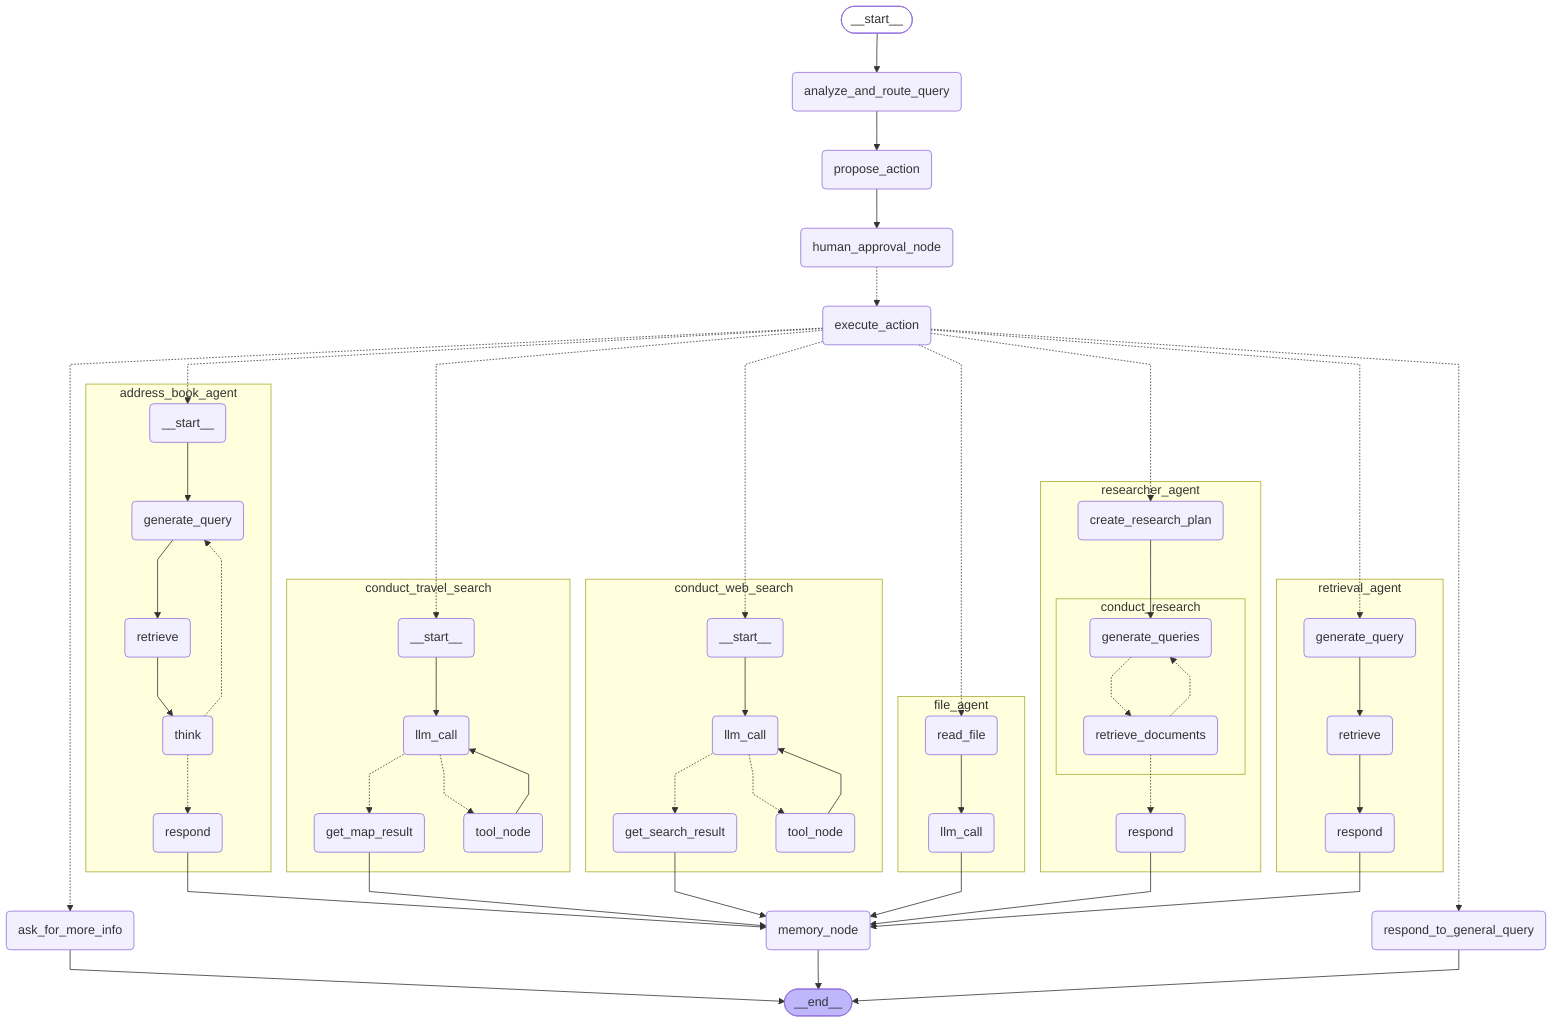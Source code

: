 ---
config:
  flowchart:
    curve: linear
---
graph TD;
	__start__([<p>__start__</p>]):::first
	analyze_and_route_query(analyze_and_route_query)
	ask_for_more_info(ask_for_more_info)
	respond_to_general_query(respond_to_general_query)
	propose_action(propose_action)
	human_approval_node(human_approval_node)
	execute_action(execute_action)
	memory_node(memory_node)
	__end__([<p>__end__</p>]):::last
	__start__ --> analyze_and_route_query;
	address_book_agent_respond --> memory_node;
	analyze_and_route_query --> propose_action;
	conduct_travel_search_get_map_result --> memory_node;
	conduct_web_search_get_search_result --> memory_node;
	execute_action -.-> address_book_agent___start__;
	execute_action -.-> ask_for_more_info;
	execute_action -.-> conduct_travel_search___start__;
	execute_action -.-> conduct_web_search___start__;
	execute_action -.-> file_agent_read_file;
	execute_action -.-> researcher_agent_create_research_plan;
	execute_action -.-> respond_to_general_query;
	execute_action -.-> retrieval_agent_generate_query;
	file_agent_llm_call --> memory_node;
	human_approval_node -.-> execute_action;
	propose_action --> human_approval_node;
	researcher_agent_respond --> memory_node;
	retrieval_agent_respond --> memory_node;
	ask_for_more_info --> __end__;
	memory_node --> __end__;
	respond_to_general_query --> __end__;
	subgraph conduct_web_search
	conduct_web_search___start__(<p>__start__</p>)
	conduct_web_search_llm_call(llm_call)
	conduct_web_search_tool_node(tool_node)
	conduct_web_search_get_search_result(get_search_result)
	conduct_web_search___start__ --> conduct_web_search_llm_call;
	conduct_web_search_llm_call -.-> conduct_web_search_get_search_result;
	conduct_web_search_llm_call -.-> conduct_web_search_tool_node;
	conduct_web_search_tool_node --> conduct_web_search_llm_call;
	end
	subgraph conduct_travel_search
	conduct_travel_search___start__(<p>__start__</p>)
	conduct_travel_search_llm_call(llm_call)
	conduct_travel_search_tool_node(tool_node)
	conduct_travel_search_get_map_result(get_map_result)
	conduct_travel_search___start__ --> conduct_travel_search_llm_call;
	conduct_travel_search_llm_call -.-> conduct_travel_search_get_map_result;
	conduct_travel_search_llm_call -.-> conduct_travel_search_tool_node;
	conduct_travel_search_tool_node --> conduct_travel_search_llm_call;
	end
	subgraph retrieval_agent
	retrieval_agent_generate_query(generate_query)
	retrieval_agent_retrieve(retrieve)
	retrieval_agent_respond(respond)
	retrieval_agent_generate_query --> retrieval_agent_retrieve;
	retrieval_agent_retrieve --> retrieval_agent_respond;
	end
	subgraph researcher_agent
	researcher_agent_create_research_plan(create_research_plan)
	researcher_agent_respond(respond)
	researcher_agent_conduct_research_retrieve_documents -.-> researcher_agent_respond;
	researcher_agent_create_research_plan --> researcher_agent_conduct_research_generate_queries;
	subgraph conduct_research
	researcher_agent_conduct_research_generate_queries(generate_queries)
	researcher_agent_conduct_research_retrieve_documents(retrieve_documents)
	researcher_agent_conduct_research_retrieve_documents -.-> researcher_agent_conduct_research_generate_queries;
	researcher_agent_conduct_research_generate_queries -.-> researcher_agent_conduct_research_retrieve_documents;
	end
	end
	subgraph file_agent
	file_agent_read_file(read_file)
	file_agent_llm_call(llm_call)
	file_agent_read_file --> file_agent_llm_call;
	end
	subgraph address_book_agent
	address_book_agent___start__(<p>__start__</p>)
	address_book_agent_generate_query(generate_query)
	address_book_agent_retrieve(retrieve)
	address_book_agent_think(think)
	address_book_agent_respond(respond)
	address_book_agent___start__ --> address_book_agent_generate_query;
	address_book_agent_generate_query --> address_book_agent_retrieve;
	address_book_agent_retrieve --> address_book_agent_think;
	address_book_agent_think -.-> address_book_agent_generate_query;
	address_book_agent_think -.-> address_book_agent_respond;
	end
	classDef default fill:#f2f0ff,line-height:1.2
	classDef first fill-opacity:0
	classDef last fill:#bfb6fc